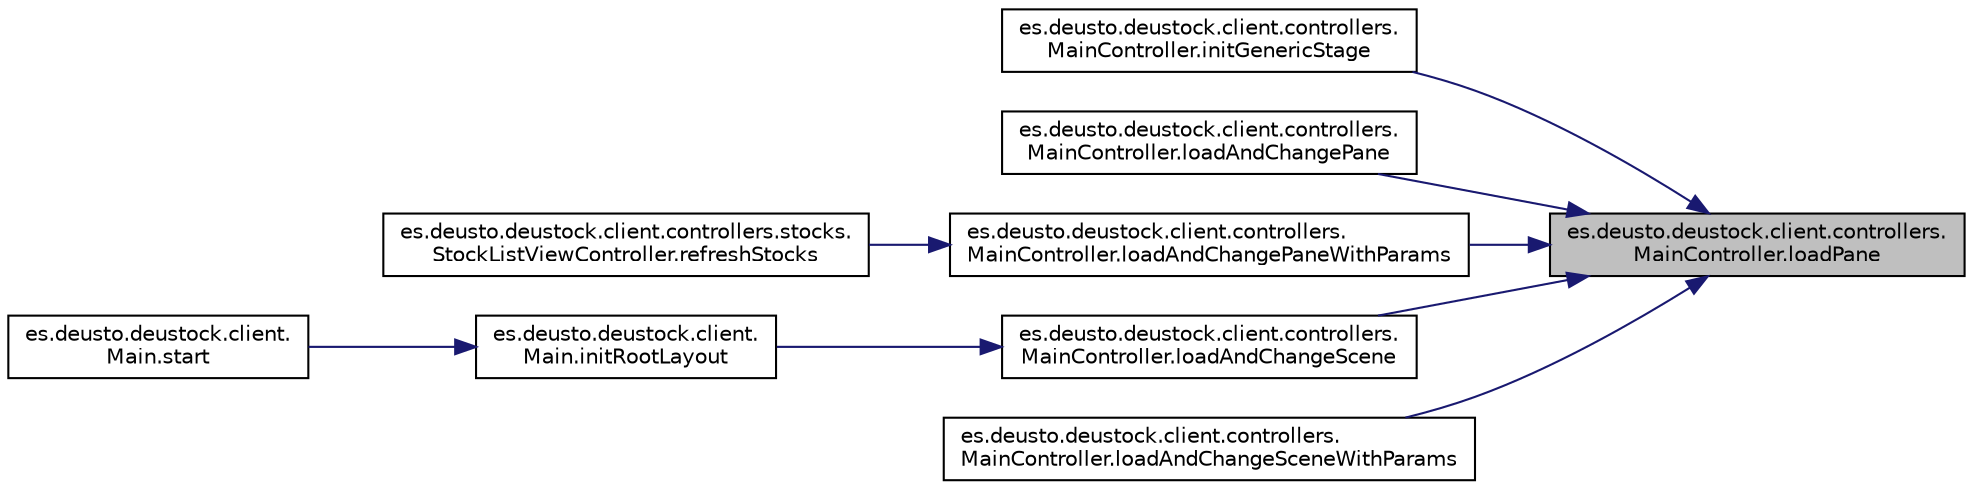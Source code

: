 digraph "es.deusto.deustock.client.controllers.MainController.loadPane"
{
 // LATEX_PDF_SIZE
  edge [fontname="Helvetica",fontsize="10",labelfontname="Helvetica",labelfontsize="10"];
  node [fontname="Helvetica",fontsize="10",shape=record];
  rankdir="RL";
  Node1 [label="es.deusto.deustock.client.controllers.\lMainController.loadPane",height=0.2,width=0.4,color="black", fillcolor="grey75", style="filled", fontcolor="black",tooltip=" "];
  Node1 -> Node2 [dir="back",color="midnightblue",fontsize="10",style="solid",fontname="Helvetica"];
  Node2 [label="es.deusto.deustock.client.controllers.\lMainController.initGenericStage",height=0.2,width=0.4,color="black", fillcolor="white", style="filled",URL="$classes_1_1deusto_1_1deustock_1_1client_1_1controllers_1_1_main_controller.html#af25af46ebcabf551ee37189ae0aa2f46",tooltip=" "];
  Node1 -> Node3 [dir="back",color="midnightblue",fontsize="10",style="solid",fontname="Helvetica"];
  Node3 [label="es.deusto.deustock.client.controllers.\lMainController.loadAndChangePane",height=0.2,width=0.4,color="black", fillcolor="white", style="filled",URL="$classes_1_1deusto_1_1deustock_1_1client_1_1controllers_1_1_main_controller.html#a6a551f5414160077151eca709e992602",tooltip=" "];
  Node1 -> Node4 [dir="back",color="midnightblue",fontsize="10",style="solid",fontname="Helvetica"];
  Node4 [label="es.deusto.deustock.client.controllers.\lMainController.loadAndChangePaneWithParams",height=0.2,width=0.4,color="black", fillcolor="white", style="filled",URL="$classes_1_1deusto_1_1deustock_1_1client_1_1controllers_1_1_main_controller.html#aefb622912131eb5cfbf8a7a48c393583",tooltip=" "];
  Node4 -> Node5 [dir="back",color="midnightblue",fontsize="10",style="solid",fontname="Helvetica"];
  Node5 [label="es.deusto.deustock.client.controllers.stocks.\lStockListViewController.refreshStocks",height=0.2,width=0.4,color="black", fillcolor="white", style="filled",URL="$classes_1_1deusto_1_1deustock_1_1client_1_1controllers_1_1stocks_1_1_stock_list_view_controller.html#a6d61b64676c4bd941395479fa847b2be",tooltip=" "];
  Node1 -> Node6 [dir="back",color="midnightblue",fontsize="10",style="solid",fontname="Helvetica"];
  Node6 [label="es.deusto.deustock.client.controllers.\lMainController.loadAndChangeScene",height=0.2,width=0.4,color="black", fillcolor="white", style="filled",URL="$classes_1_1deusto_1_1deustock_1_1client_1_1controllers_1_1_main_controller.html#af0a74d9819202a33e9c631b8c801f20c",tooltip=" "];
  Node6 -> Node7 [dir="back",color="midnightblue",fontsize="10",style="solid",fontname="Helvetica"];
  Node7 [label="es.deusto.deustock.client.\lMain.initRootLayout",height=0.2,width=0.4,color="black", fillcolor="white", style="filled",URL="$classes_1_1deusto_1_1deustock_1_1client_1_1_main.html#a31046c8ed7da4e265f20ad78ad2fce25",tooltip=" "];
  Node7 -> Node8 [dir="back",color="midnightblue",fontsize="10",style="solid",fontname="Helvetica"];
  Node8 [label="es.deusto.deustock.client.\lMain.start",height=0.2,width=0.4,color="black", fillcolor="white", style="filled",URL="$classes_1_1deusto_1_1deustock_1_1client_1_1_main.html#a9cfcaa82a01397937fef754ab766d01a",tooltip=" "];
  Node1 -> Node9 [dir="back",color="midnightblue",fontsize="10",style="solid",fontname="Helvetica"];
  Node9 [label="es.deusto.deustock.client.controllers.\lMainController.loadAndChangeSceneWithParams",height=0.2,width=0.4,color="black", fillcolor="white", style="filled",URL="$classes_1_1deusto_1_1deustock_1_1client_1_1controllers_1_1_main_controller.html#aebe2b1cddd34a22ccaa3a139b349f78d",tooltip=" "];
}

